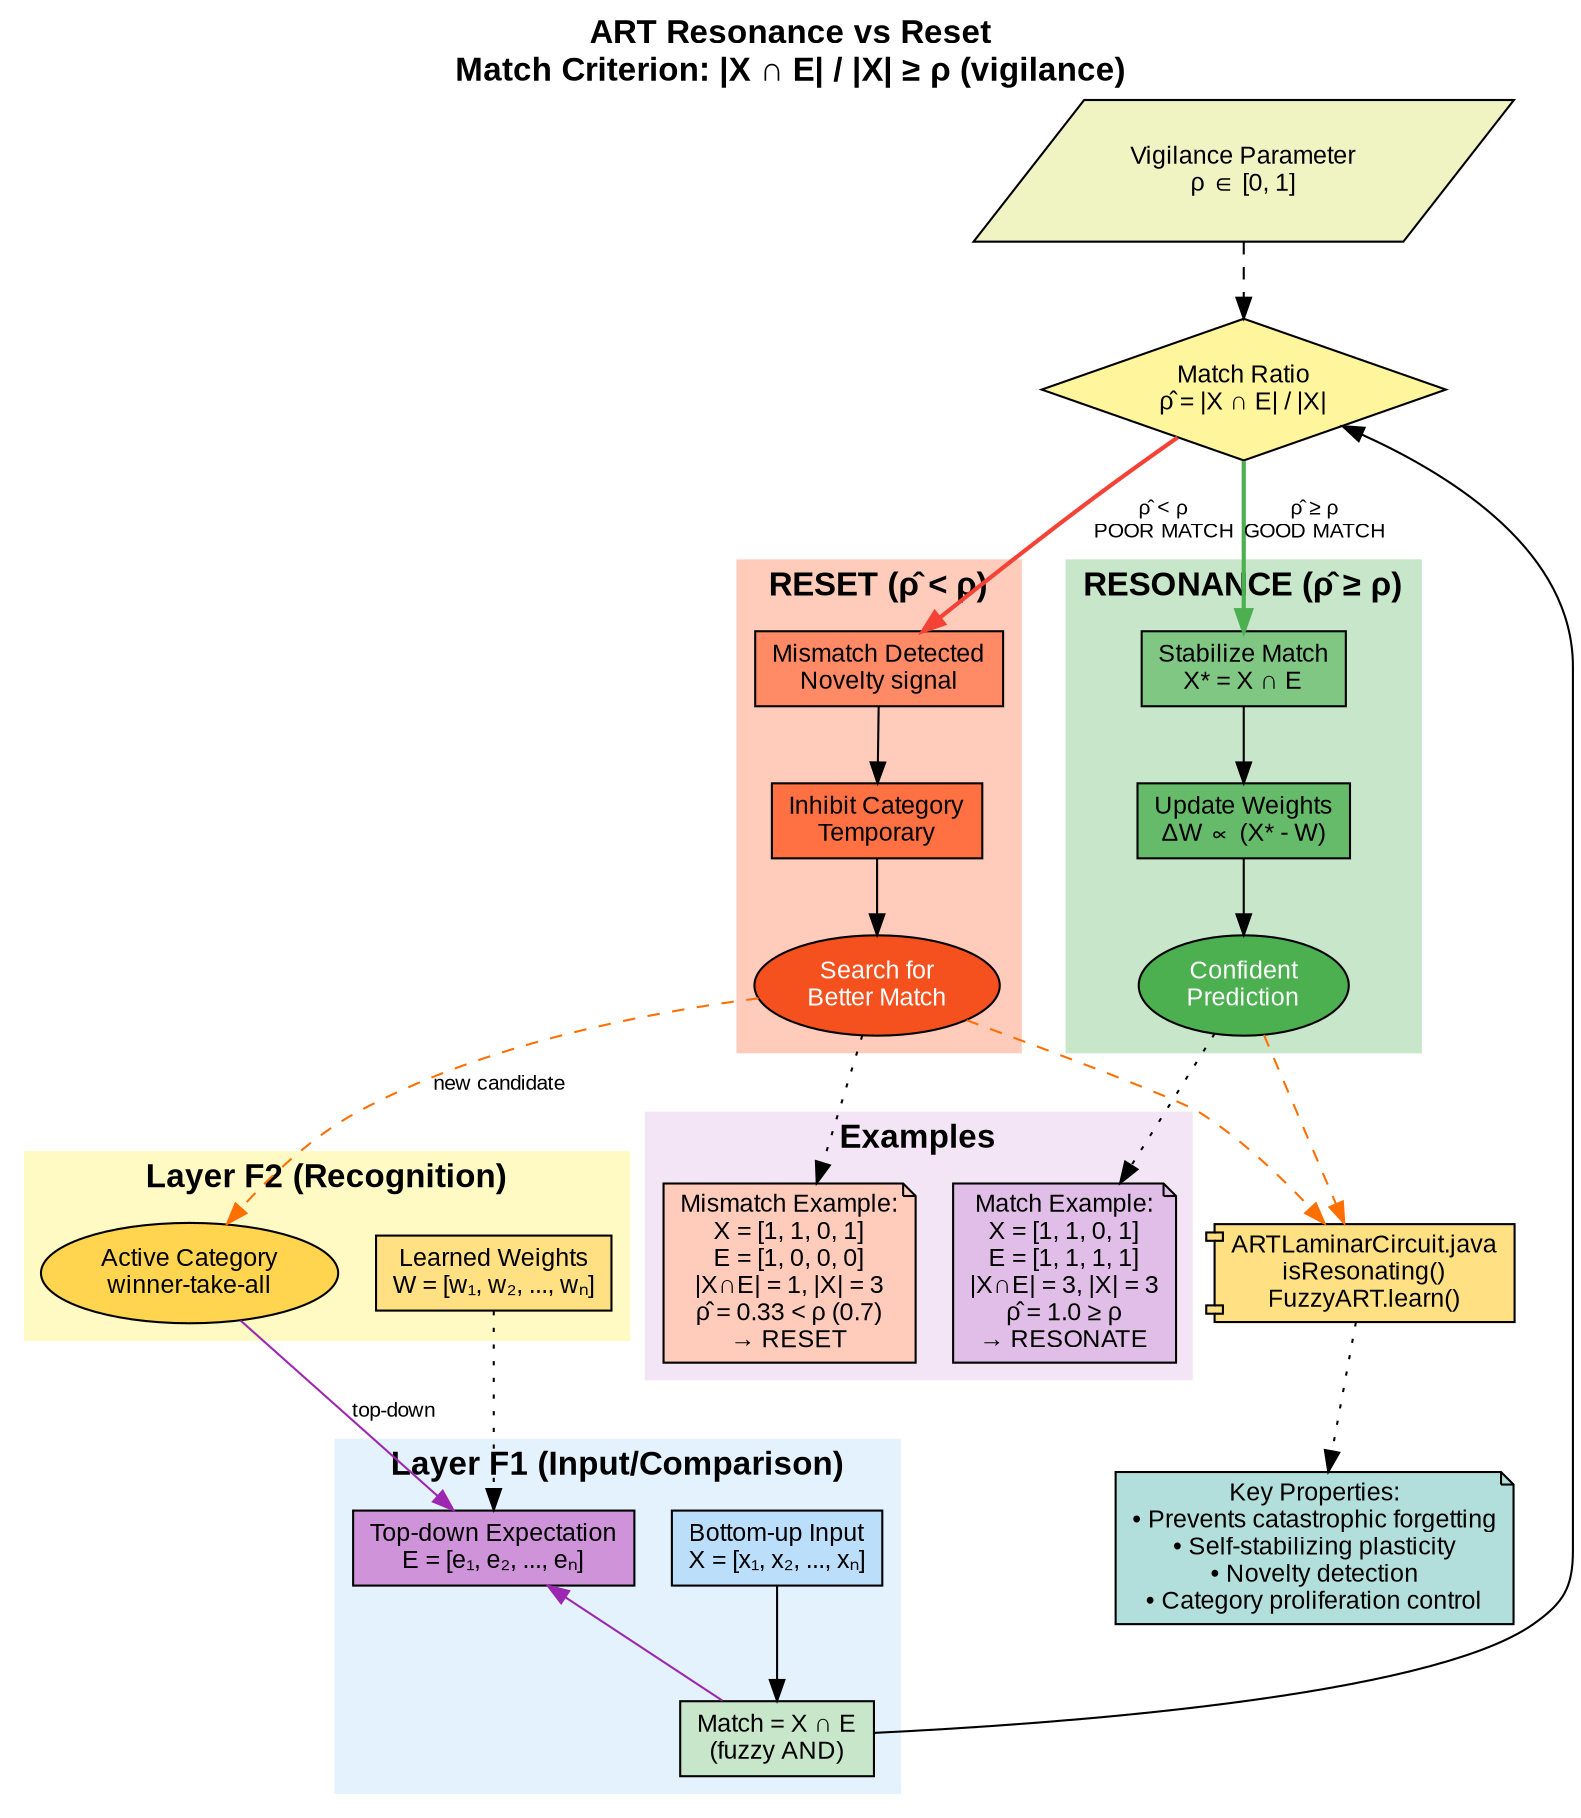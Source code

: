 digraph ARTResonance {
    rankdir=TB;
    bgcolor="white";
    node [fontname="Arial", fontsize=12];
    edge [fontname="Arial", fontsize=10];

    // Title
    label="ART Resonance vs Reset\nMatch Criterion: |X ∩ E| / |X| ≥ ρ (vigilance)";
    labelloc=t;
    fontsize=16;
    fontname="Arial Bold";

    // Input layer (F1)
    subgraph cluster_f1 {
        label="Layer F1 (Input/Comparison)";
        style=filled;
        color="#E3F2FD";

        input [label="Bottom-up Input\nX = [x₁, x₂, ..., xₙ]", shape=box, fillcolor="#BBDEFB", style=filled];
        expectation [label="Top-down Expectation\nE = [e₁, e₂, ..., eₙ]", shape=box, fillcolor="#CE93D8", style=filled];
        match [label="Match = X ∩ E\n(fuzzy AND)", shape=box, fillcolor="#C8E6C9", style=filled];
    }

    // Recognition layer (F2)
    subgraph cluster_f2 {
        label="Layer F2 (Recognition)";
        style=filled;
        color="#FFF9C4";

        category [label="Active Category\nwinner-take-all", shape=ellipse, fillcolor="#FFD54F", style=filled];
        weights [label="Learned Weights\nW = [w₁, w₂, ..., wₙ]", shape=box, fillcolor="#FFE082", style=filled];
    }

    // Vigilance test
    match_ratio [label="Match Ratio\nρ̂ = |X ∩ E| / |X|", shape=diamond, fillcolor="#FFF59D", style=filled];
    vigilance [label="Vigilance Parameter\nρ ∈ [0, 1]", shape=parallelogram, fillcolor="#F0F4C3", style=filled];

    // Outcomes
    subgraph cluster_resonance {
        label="RESONANCE (ρ̂ ≥ ρ)";
        style=filled;
        color="#C8E6C9";

        resonate [label="Stabilize Match\nX* = X ∩ E", shape=box, fillcolor="#81C784", style=filled];
        learn [label="Update Weights\nΔW ∝ (X* - W)", shape=box, fillcolor="#66BB6A", style=filled];
        output [label="Confident\nPrediction", shape=ellipse, fillcolor="#4CAF50", style=filled, fontcolor=white];
    }

    subgraph cluster_reset {
        label="RESET (ρ̂ < ρ)";
        style=filled;
        color="#FFCCBC";

        mismatch [label="Mismatch Detected\nNovelty signal", shape=box, fillcolor="#FF8A65", style=filled];
        inhibit [label="Inhibit Category\nTemporary", shape=box, fillcolor="#FF7043", style=filled];
        search [label="Search for\nBetter Match", shape=ellipse, fillcolor="#F4511E", style=filled, fontcolor=white];
    }

    // Flow
    input -> match;
    expectation -> match [dir=back, color="#9C27B0"];
    match -> match_ratio;
    vigilance -> match_ratio [style=dashed];

    category -> expectation [label="top-down", color="#9C27B0"];
    weights -> expectation [style=dotted];

    match_ratio -> resonate [label="ρ̂ ≥ ρ\nGOOD MATCH", color="#4CAF50", penwidth=2];
    match_ratio -> mismatch [label="ρ̂ < ρ\nPOOR MATCH", color="#F44336", penwidth=2];

    resonate -> learn;
    learn -> output;

    mismatch -> inhibit;
    inhibit -> search;
    search -> category [label="new candidate", style=dashed, color="#FF6F00"];

    // Examples
    subgraph cluster_examples {
        label="Examples";
        style=filled;
        color="#F3E5F5";

        ex_match [label="Match Example:\nX = [1, 1, 0, 1]\nE = [1, 1, 1, 1]\n|X∩E| = 3, |X| = 3\nρ̂ = 1.0 ≥ ρ\n→ RESONATE", shape=note, fillcolor="#E1BEE7", style=filled];

        ex_mismatch [label="Mismatch Example:\nX = [1, 1, 0, 1]\nE = [1, 0, 0, 0]\n|X∩E| = 1, |X| = 3\nρ̂ = 0.33 < ρ (0.7)\n→ RESET", shape=note, fillcolor="#FFCCBC", style=filled];
    }

    output -> ex_match [style=dotted];
    search -> ex_mismatch [style=dotted];

    // Implementation
    impl [label="ARTLaminarCircuit.java\nisResonating()\nFuzzyART.learn()", shape=component, fillcolor="#FFE082", style=filled];
    output -> impl [style=dashed, color="#FF6F00"];
    search -> impl [style=dashed, color="#FF6F00"];

    // Key properties
    properties [label="Key Properties:\n• Prevents catastrophic forgetting\n• Self-stabilizing plasticity\n• Novelty detection\n• Category proliferation control", shape=note, fillcolor="#B2DFDB", style=filled];

    impl -> properties [style=dotted];
}
